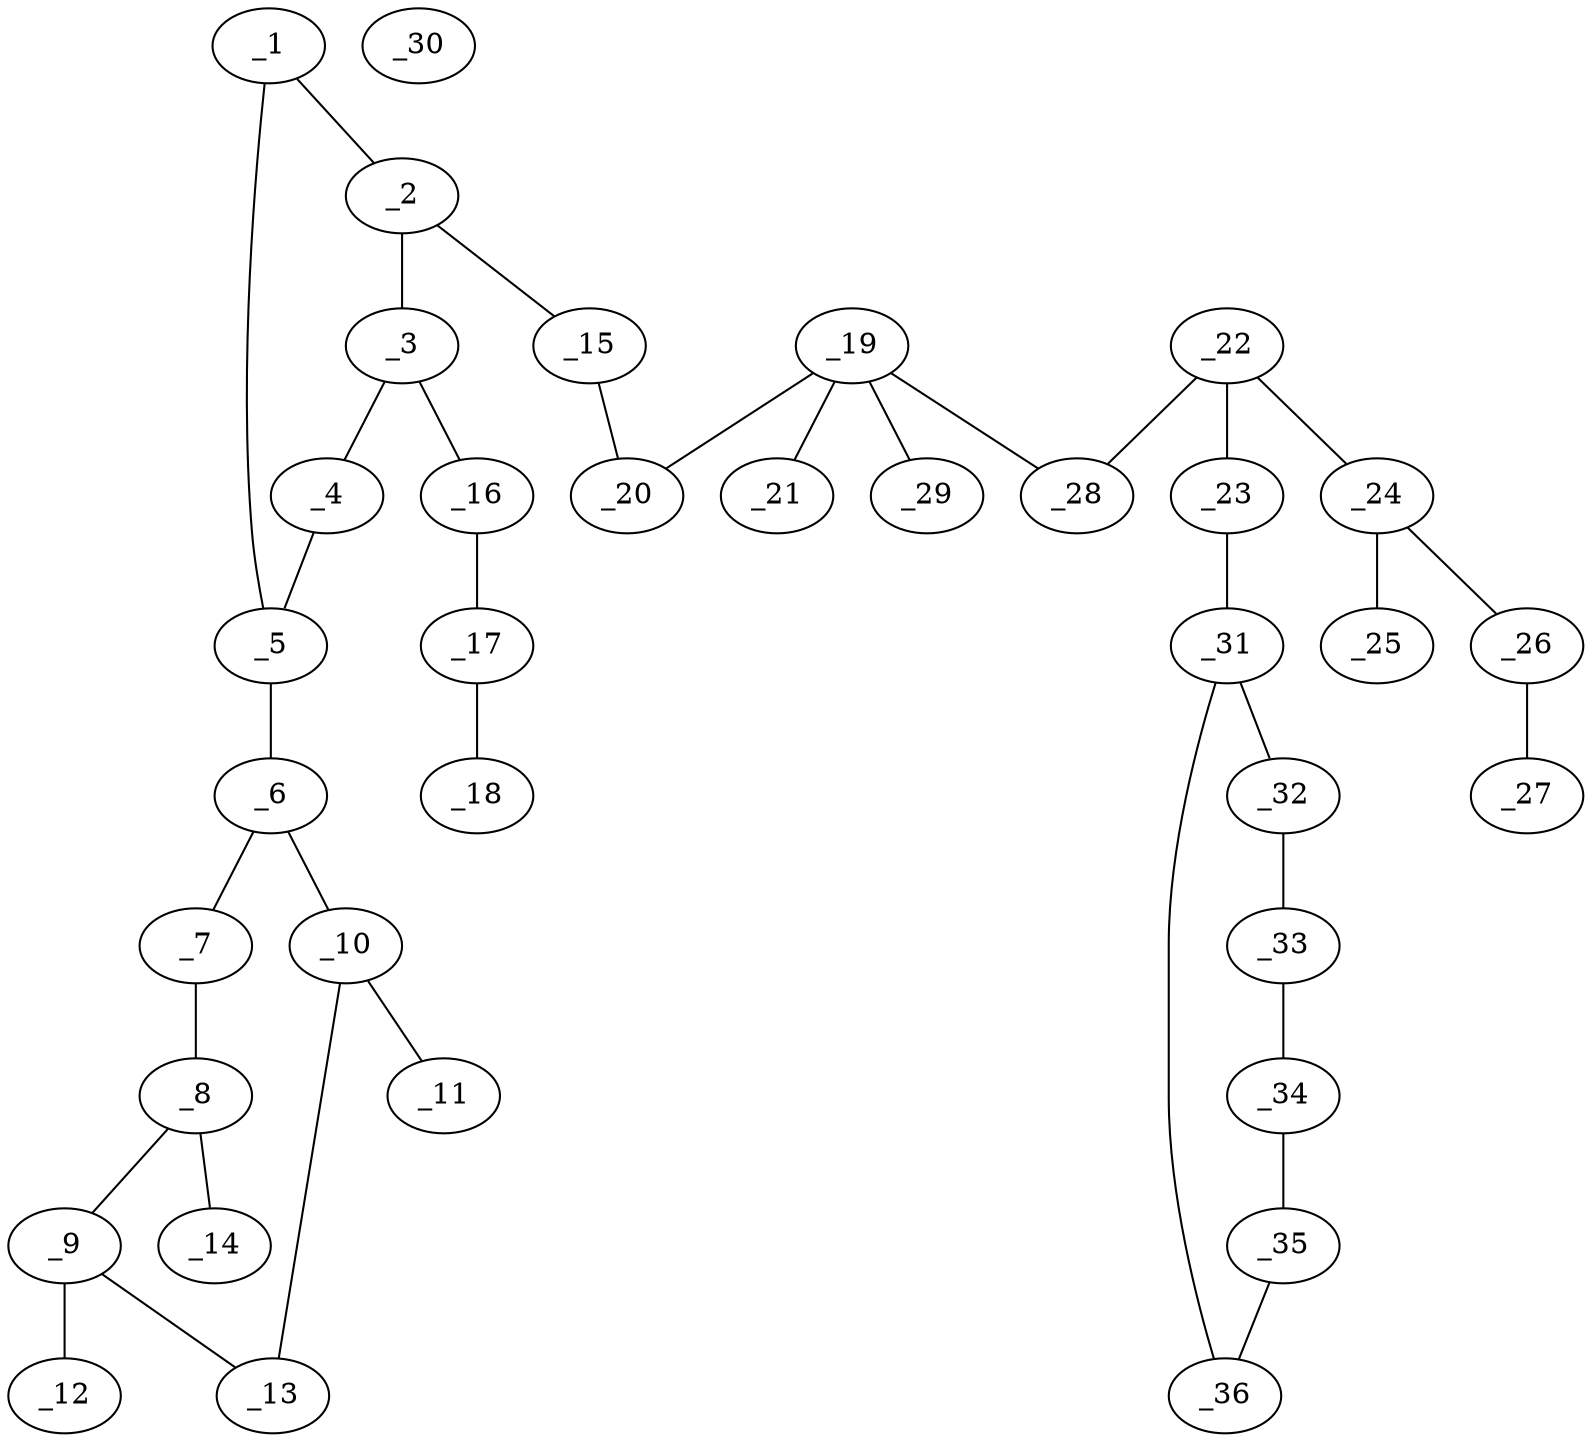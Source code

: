 graph molid684694 {
	_1	 [charge=0,
		chem=2,
		symbol="O  ",
		x="9.0147",
		y="-0.0474"];
	_2	 [charge=0,
		chem=1,
		symbol="C  ",
		x="9.3237",
		y="0.9037"];
	_1 -- _2	 [valence=1];
	_5	 [charge=0,
		chem=1,
		symbol="C  ",
		x="9.8237",
		y="-0.6352"];
	_1 -- _5	 [valence=1];
	_3	 [charge=0,
		chem=1,
		symbol="C  ",
		x="10.3237",
		y="0.9037"];
	_2 -- _3	 [valence=1];
	_15	 [charge=0,
		chem=1,
		symbol="C  ",
		x="8.736",
		y="1.7127"];
	_2 -- _15	 [valence=1];
	_4	 [charge=0,
		chem=1,
		symbol="C  ",
		x="10.6328",
		y="-0.0474"];
	_3 -- _4	 [valence=1];
	_16	 [charge=0,
		chem=4,
		symbol="N  ",
		x="10.9115",
		y="1.7127"];
	_3 -- _16	 [valence=1];
	_4 -- _5	 [valence=1];
	_6	 [charge=0,
		chem=4,
		symbol="N  ",
		x="9.8237",
		y="-1.6352"];
	_5 -- _6	 [valence=1];
	_7	 [charge=0,
		chem=1,
		symbol="C  ",
		x="10.6898",
		y="-2.1352"];
	_6 -- _7	 [valence=1];
	_10	 [charge=0,
		chem=1,
		symbol="C  ",
		x="8.9577",
		y="-2.1352"];
	_6 -- _10	 [valence=1];
	_8	 [charge=0,
		chem=1,
		symbol="C  ",
		x="10.6897",
		y="-3.1352"];
	_7 -- _8	 [valence=2];
	_9	 [charge=0,
		chem=1,
		symbol="C  ",
		x="9.8237",
		y="-3.6352"];
	_8 -- _9	 [valence=1];
	_14	 [charge=0,
		chem=1,
		symbol="C  ",
		x="11.5558",
		y="-3.6352"];
	_8 -- _14	 [valence=1];
	_12	 [charge=0,
		chem=2,
		symbol="O  ",
		x="9.8237",
		y="-4.6352"];
	_9 -- _12	 [valence=2];
	_13	 [charge=0,
		chem=4,
		symbol="N  ",
		x="8.9577",
		y="-3.1352"];
	_9 -- _13	 [valence=1];
	_11	 [charge=0,
		chem=2,
		symbol="O  ",
		x="8.0917",
		y="-1.6352"];
	_10 -- _11	 [valence=2];
	_10 -- _13	 [valence=1];
	_20	 [charge=0,
		chem=2,
		symbol="O  ",
		x="7.7414",
		y="1.6082"];
	_15 -- _20	 [valence=1];
	_17	 [charge=1,
		chem=4,
		symbol="N  ",
		x="11.906",
		y="1.6081"];
	_16 -- _17	 [valence=2];
	_18	 [charge="-1",
		chem=4,
		symbol="N  ",
		x="12.9006",
		y="1.5036"];
	_17 -- _18	 [valence=2];
	_19	 [charge=0,
		chem=6,
		symbol="P  ",
		x="7.1537",
		y="2.4172"];
	_19 -- _20	 [valence=1];
	_21	 [charge=0,
		chem=2,
		symbol="O  ",
		x="7.9627",
		y="3.005"];
	_19 -- _21	 [valence=2];
	_28	 [charge=0,
		chem=4,
		symbol="N  ",
		x="6.5659",
		y="3.2262"];
	_19 -- _28	 [valence=1];
	_29	 [charge=0,
		chem=2,
		symbol="O  ",
		x="6.3446",
		y="1.8294"];
	_19 -- _29	 [valence=1];
	_22	 [charge=0,
		chem=1,
		symbol="C  ",
		x="5.5713",
		y="3.1217"];
	_23	 [charge=0,
		chem=1,
		symbol="C  ",
		x="4.9836",
		y="3.9307"];
	_22 -- _23	 [valence=1];
	_24	 [charge=0,
		chem=1,
		symbol="C  ",
		x="5.1646",
		y="2.2081"];
	_22 -- _24	 [valence=1];
	_22 -- _28	 [valence=1];
	_31	 [charge=0,
		chem=1,
		symbol="C  ",
		x="3.989",
		y="3.8262"];
	_23 -- _31	 [valence=1];
	_25	 [charge=0,
		chem=2,
		symbol="O  ",
		x="5.7524",
		y="1.3991"];
	_24 -- _25	 [valence=2];
	_26	 [charge=0,
		chem=2,
		symbol="O  ",
		x="4.1701",
		y="2.1036"];
	_24 -- _26	 [valence=1];
	_27	 [charge=0,
		chem=1,
		symbol="C  ",
		x="3.7633",
		y="1.1901"];
	_26 -- _27	 [valence=1];
	_30	 [charge=0,
		chem=4,
		symbol="N  ",
		x="14.9006",
		y=0];
	_32	 [charge=0,
		chem=1,
		symbol="C  ",
		x="3.4013",
		y="4.6352"];
	_31 -- _32	 [valence=1];
	_36	 [charge=0,
		chem=1,
		symbol="C  ",
		x="3.5823",
		y="2.9126"];
	_31 -- _36	 [valence=2];
	_33	 [charge=0,
		chem=1,
		symbol="C  ",
		x="2.4067",
		y="4.5307"];
	_32 -- _33	 [valence=2];
	_34	 [charge=0,
		chem=1,
		symbol="C  ",
		x=2,
		y="3.6171"];
	_33 -- _34	 [valence=1];
	_35	 [charge=0,
		chem=1,
		symbol="C  ",
		x="2.5878",
		y="2.8081"];
	_34 -- _35	 [valence=2];
	_35 -- _36	 [valence=1];
}
